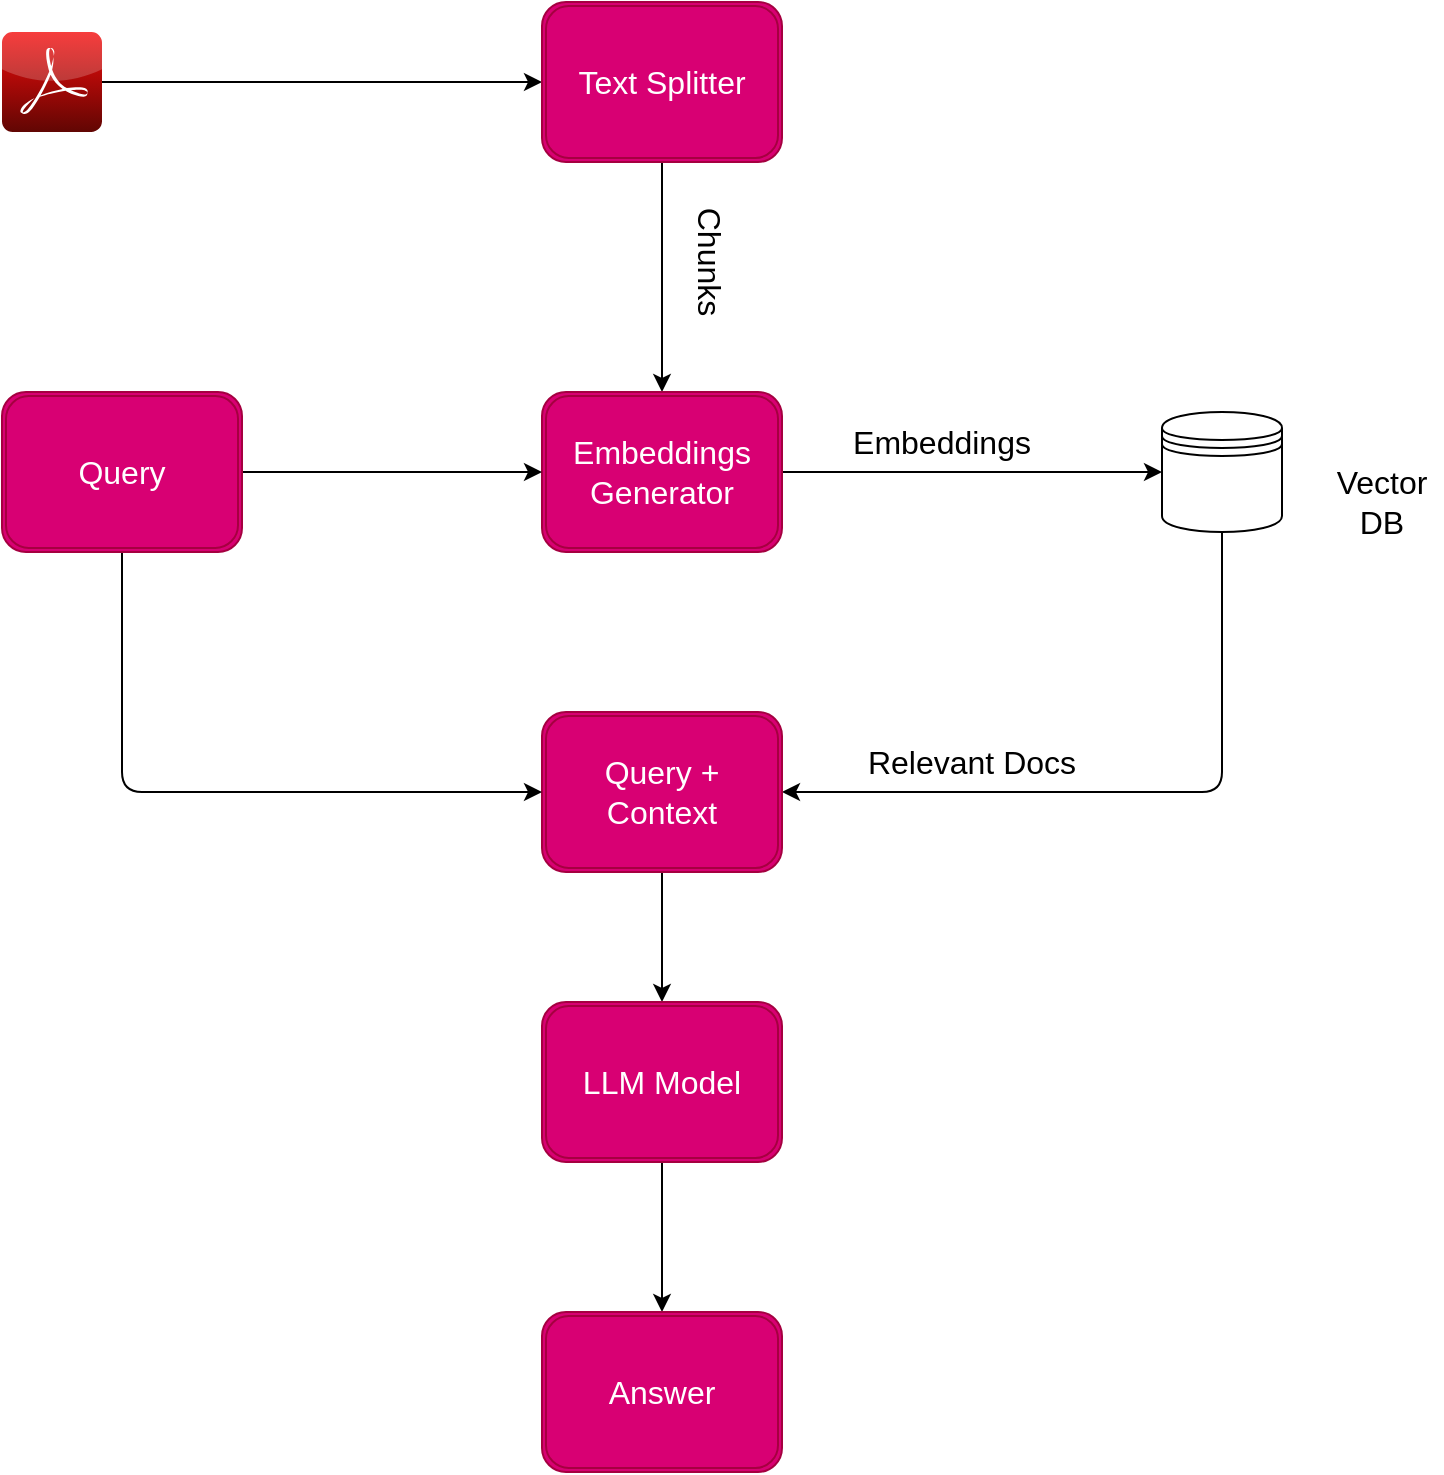 <mxfile>
    <diagram id="D7bIJyhkR_oBacu45IOE" name="Page-1">
        <mxGraphModel dx="960" dy="750" grid="1" gridSize="10" guides="1" tooltips="1" connect="1" arrows="1" fold="1" page="1" pageScale="1" pageWidth="827" pageHeight="1169" math="0" shadow="0">
            <root>
                <mxCell id="0"/>
                <mxCell id="1" parent="0"/>
                <mxCell id="5" style="edgeStyle=none;html=1;entryX=0;entryY=0.5;entryDx=0;entryDy=0;fontSize=16;" edge="1" parent="1" source="2" target="4">
                    <mxGeometry relative="1" as="geometry"/>
                </mxCell>
                <mxCell id="2" value="" style="dashed=0;outlineConnect=0;html=1;align=center;labelPosition=center;verticalLabelPosition=bottom;verticalAlign=top;shape=mxgraph.webicons.adobe_pdf;fillColor=#F40C0C;gradientColor=#610603" vertex="1" parent="1">
                    <mxGeometry x="60" y="100" width="50" height="50" as="geometry"/>
                </mxCell>
                <mxCell id="7" style="edgeStyle=none;html=1;entryX=0.5;entryY=0;entryDx=0;entryDy=0;fontSize=16;" edge="1" parent="1" source="4" target="6">
                    <mxGeometry relative="1" as="geometry"/>
                </mxCell>
                <mxCell id="4" value="&lt;font style=&quot;font-size: 16px;&quot;&gt;Text Splitter&lt;/font&gt;" style="shape=ext;double=1;rounded=1;whiteSpace=wrap;html=1;fillColor=#d80073;fontColor=#ffffff;strokeColor=#A50040;" vertex="1" parent="1">
                    <mxGeometry x="330" y="85" width="120" height="80" as="geometry"/>
                </mxCell>
                <mxCell id="10" style="edgeStyle=none;html=1;entryX=0;entryY=0.5;entryDx=0;entryDy=0;fontSize=16;" edge="1" parent="1" source="6" target="9">
                    <mxGeometry relative="1" as="geometry"/>
                </mxCell>
                <mxCell id="6" value="&lt;font style=&quot;font-size: 16px;&quot;&gt;Embeddings Generator&lt;/font&gt;" style="shape=ext;double=1;rounded=1;whiteSpace=wrap;html=1;fillColor=#d80073;fontColor=#ffffff;strokeColor=#A50040;" vertex="1" parent="1">
                    <mxGeometry x="330" y="280" width="120" height="80" as="geometry"/>
                </mxCell>
                <mxCell id="8" value="Chunks" style="text;html=1;strokeColor=none;fillColor=none;align=center;verticalAlign=middle;whiteSpace=wrap;rounded=0;fontSize=16;rotation=90;" vertex="1" parent="1">
                    <mxGeometry x="384" y="200" width="60" height="30" as="geometry"/>
                </mxCell>
                <mxCell id="13" style="edgeStyle=none;html=1;entryX=1;entryY=0.5;entryDx=0;entryDy=0;fontSize=16;" edge="1" parent="1" source="9" target="12">
                    <mxGeometry relative="1" as="geometry">
                        <Array as="points">
                            <mxPoint x="670" y="480"/>
                        </Array>
                    </mxGeometry>
                </mxCell>
                <mxCell id="9" value="" style="shape=datastore;whiteSpace=wrap;html=1;fontSize=16;" vertex="1" parent="1">
                    <mxGeometry x="640" y="290" width="60" height="60" as="geometry"/>
                </mxCell>
                <mxCell id="11" value="Embeddings" style="text;html=1;strokeColor=none;fillColor=none;align=center;verticalAlign=middle;whiteSpace=wrap;rounded=0;fontSize=16;rotation=0;" vertex="1" parent="1">
                    <mxGeometry x="500" y="290" width="60" height="30" as="geometry"/>
                </mxCell>
                <mxCell id="22" style="edgeStyle=none;html=1;entryX=0.5;entryY=0;entryDx=0;entryDy=0;fontSize=16;" edge="1" parent="1" source="12" target="21">
                    <mxGeometry relative="1" as="geometry"/>
                </mxCell>
                <mxCell id="12" value="&lt;font style=&quot;font-size: 16px;&quot;&gt;Query + Context&lt;/font&gt;" style="shape=ext;double=1;rounded=1;whiteSpace=wrap;html=1;fillColor=#d80073;fontColor=#ffffff;strokeColor=#A50040;" vertex="1" parent="1">
                    <mxGeometry x="330" y="440" width="120" height="80" as="geometry"/>
                </mxCell>
                <mxCell id="14" value="Vector DB" style="text;html=1;strokeColor=none;fillColor=none;align=center;verticalAlign=middle;whiteSpace=wrap;rounded=0;fontSize=16;rotation=0;" vertex="1" parent="1">
                    <mxGeometry x="720" y="320" width="60" height="30" as="geometry"/>
                </mxCell>
                <mxCell id="17" value="Relevant Docs" style="text;html=1;strokeColor=none;fillColor=none;align=center;verticalAlign=middle;whiteSpace=wrap;rounded=0;fontSize=16;rotation=0;" vertex="1" parent="1">
                    <mxGeometry x="480" y="450" width="130" height="30" as="geometry"/>
                </mxCell>
                <mxCell id="19" style="edgeStyle=none;html=1;entryX=0;entryY=0.5;entryDx=0;entryDy=0;fontSize=16;" edge="1" parent="1" source="18" target="6">
                    <mxGeometry relative="1" as="geometry"/>
                </mxCell>
                <mxCell id="20" style="edgeStyle=none;html=1;entryX=0;entryY=0.5;entryDx=0;entryDy=0;fontSize=16;" edge="1" parent="1" source="18" target="12">
                    <mxGeometry relative="1" as="geometry">
                        <Array as="points">
                            <mxPoint x="120" y="480"/>
                        </Array>
                    </mxGeometry>
                </mxCell>
                <mxCell id="18" value="&lt;font style=&quot;font-size: 16px;&quot;&gt;Query&lt;/font&gt;" style="shape=ext;double=1;rounded=1;whiteSpace=wrap;html=1;fillColor=#d80073;fontColor=#ffffff;strokeColor=#A50040;" vertex="1" parent="1">
                    <mxGeometry x="60" y="280" width="120" height="80" as="geometry"/>
                </mxCell>
                <mxCell id="24" style="edgeStyle=none;html=1;entryX=0.5;entryY=0;entryDx=0;entryDy=0;fontSize=16;" edge="1" parent="1" source="21" target="23">
                    <mxGeometry relative="1" as="geometry"/>
                </mxCell>
                <mxCell id="21" value="&lt;font style=&quot;font-size: 16px;&quot;&gt;LLM Model&lt;/font&gt;" style="shape=ext;double=1;rounded=1;whiteSpace=wrap;html=1;fillColor=#d80073;fontColor=#ffffff;strokeColor=#A50040;" vertex="1" parent="1">
                    <mxGeometry x="330" y="585" width="120" height="80" as="geometry"/>
                </mxCell>
                <mxCell id="23" value="&lt;font style=&quot;font-size: 16px;&quot;&gt;Answer&lt;/font&gt;" style="shape=ext;double=1;rounded=1;whiteSpace=wrap;html=1;fillColor=#d80073;fontColor=#ffffff;strokeColor=#A50040;" vertex="1" parent="1">
                    <mxGeometry x="330" y="740" width="120" height="80" as="geometry"/>
                </mxCell>
            </root>
        </mxGraphModel>
    </diagram>
</mxfile>